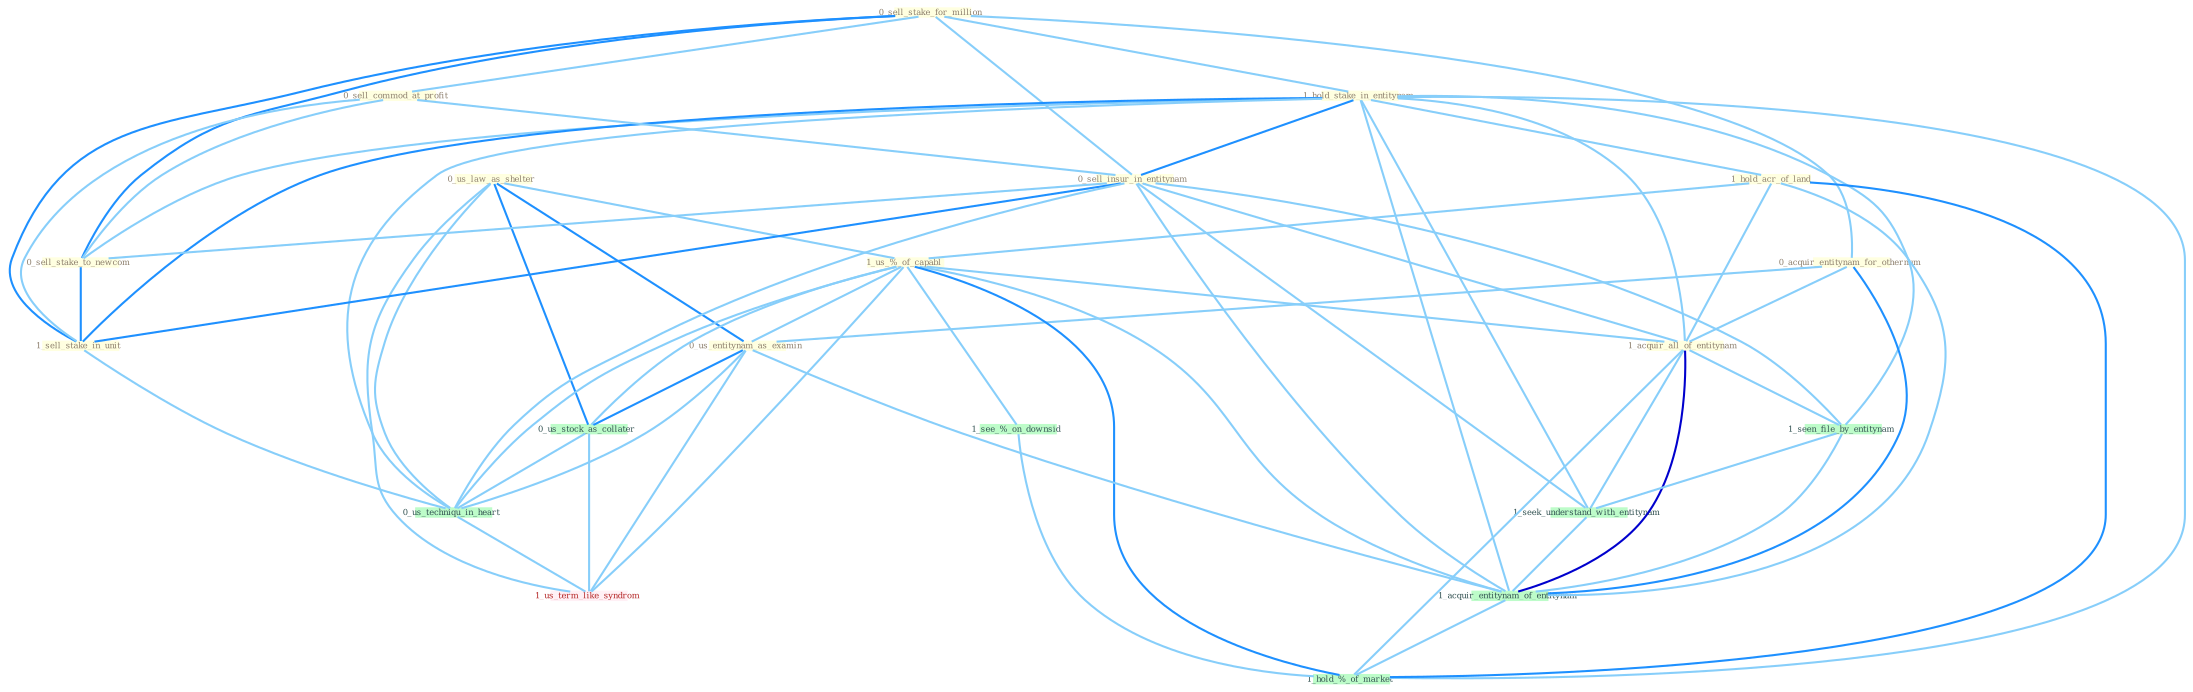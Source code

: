 Graph G{ 
    node
    [shape=polygon,style=filled,width=.5,height=.06,color="#BDFCC9",fixedsize=true,fontsize=4,
    fontcolor="#2f4f4f"];
    {node
    [color="#ffffe0", fontcolor="#8b7d6b"] "0_us_law_as_shelter " "0_sell_stake_for_million " "1_hold_stake_in_entitynam " "1_hold_acr_of_land " "0_acquir_entitynam_for_othernum " "0_sell_commod_at_profit " "1_us_%_of_capabl " "0_sell_insur_in_entitynam " "0_us_entitynam_as_examin " "0_sell_stake_to_newcom " "1_acquir_all_of_entitynam " "1_sell_stake_in_unit "}
{node [color="#fff0f5", fontcolor="#b22222"] "1_us_term_like_syndrom "}
edge [color="#B0E2FF"];

	"0_us_law_as_shelter " -- "1_us_%_of_capabl " [w="1", color="#87cefa" ];
	"0_us_law_as_shelter " -- "0_us_entitynam_as_examin " [w="2", color="#1e90ff" , len=0.8];
	"0_us_law_as_shelter " -- "0_us_stock_as_collater " [w="2", color="#1e90ff" , len=0.8];
	"0_us_law_as_shelter " -- "0_us_techniqu_in_heart " [w="1", color="#87cefa" ];
	"0_us_law_as_shelter " -- "1_us_term_like_syndrom " [w="1", color="#87cefa" ];
	"0_sell_stake_for_million " -- "1_hold_stake_in_entitynam " [w="1", color="#87cefa" ];
	"0_sell_stake_for_million " -- "0_acquir_entitynam_for_othernum " [w="1", color="#87cefa" ];
	"0_sell_stake_for_million " -- "0_sell_commod_at_profit " [w="1", color="#87cefa" ];
	"0_sell_stake_for_million " -- "0_sell_insur_in_entitynam " [w="1", color="#87cefa" ];
	"0_sell_stake_for_million " -- "0_sell_stake_to_newcom " [w="2", color="#1e90ff" , len=0.8];
	"0_sell_stake_for_million " -- "1_sell_stake_in_unit " [w="2", color="#1e90ff" , len=0.8];
	"1_hold_stake_in_entitynam " -- "1_hold_acr_of_land " [w="1", color="#87cefa" ];
	"1_hold_stake_in_entitynam " -- "0_sell_insur_in_entitynam " [w="2", color="#1e90ff" , len=0.8];
	"1_hold_stake_in_entitynam " -- "0_sell_stake_to_newcom " [w="1", color="#87cefa" ];
	"1_hold_stake_in_entitynam " -- "1_acquir_all_of_entitynam " [w="1", color="#87cefa" ];
	"1_hold_stake_in_entitynam " -- "1_sell_stake_in_unit " [w="2", color="#1e90ff" , len=0.8];
	"1_hold_stake_in_entitynam " -- "1_seen_file_by_entitynam " [w="1", color="#87cefa" ];
	"1_hold_stake_in_entitynam " -- "1_seek_understand_with_entitynam " [w="1", color="#87cefa" ];
	"1_hold_stake_in_entitynam " -- "1_acquir_entitynam_of_entitynam " [w="1", color="#87cefa" ];
	"1_hold_stake_in_entitynam " -- "0_us_techniqu_in_heart " [w="1", color="#87cefa" ];
	"1_hold_stake_in_entitynam " -- "1_hold_%_of_market " [w="1", color="#87cefa" ];
	"1_hold_acr_of_land " -- "1_us_%_of_capabl " [w="1", color="#87cefa" ];
	"1_hold_acr_of_land " -- "1_acquir_all_of_entitynam " [w="1", color="#87cefa" ];
	"1_hold_acr_of_land " -- "1_acquir_entitynam_of_entitynam " [w="1", color="#87cefa" ];
	"1_hold_acr_of_land " -- "1_hold_%_of_market " [w="2", color="#1e90ff" , len=0.8];
	"0_acquir_entitynam_for_othernum " -- "0_us_entitynam_as_examin " [w="1", color="#87cefa" ];
	"0_acquir_entitynam_for_othernum " -- "1_acquir_all_of_entitynam " [w="1", color="#87cefa" ];
	"0_acquir_entitynam_for_othernum " -- "1_acquir_entitynam_of_entitynam " [w="2", color="#1e90ff" , len=0.8];
	"0_sell_commod_at_profit " -- "0_sell_insur_in_entitynam " [w="1", color="#87cefa" ];
	"0_sell_commod_at_profit " -- "0_sell_stake_to_newcom " [w="1", color="#87cefa" ];
	"0_sell_commod_at_profit " -- "1_sell_stake_in_unit " [w="1", color="#87cefa" ];
	"1_us_%_of_capabl " -- "0_us_entitynam_as_examin " [w="1", color="#87cefa" ];
	"1_us_%_of_capabl " -- "1_acquir_all_of_entitynam " [w="1", color="#87cefa" ];
	"1_us_%_of_capabl " -- "0_us_stock_as_collater " [w="1", color="#87cefa" ];
	"1_us_%_of_capabl " -- "1_acquir_entitynam_of_entitynam " [w="1", color="#87cefa" ];
	"1_us_%_of_capabl " -- "0_us_techniqu_in_heart " [w="1", color="#87cefa" ];
	"1_us_%_of_capabl " -- "1_see_%_on_downsid " [w="1", color="#87cefa" ];
	"1_us_%_of_capabl " -- "1_us_term_like_syndrom " [w="1", color="#87cefa" ];
	"1_us_%_of_capabl " -- "1_hold_%_of_market " [w="2", color="#1e90ff" , len=0.8];
	"0_sell_insur_in_entitynam " -- "0_sell_stake_to_newcom " [w="1", color="#87cefa" ];
	"0_sell_insur_in_entitynam " -- "1_acquir_all_of_entitynam " [w="1", color="#87cefa" ];
	"0_sell_insur_in_entitynam " -- "1_sell_stake_in_unit " [w="2", color="#1e90ff" , len=0.8];
	"0_sell_insur_in_entitynam " -- "1_seen_file_by_entitynam " [w="1", color="#87cefa" ];
	"0_sell_insur_in_entitynam " -- "1_seek_understand_with_entitynam " [w="1", color="#87cefa" ];
	"0_sell_insur_in_entitynam " -- "1_acquir_entitynam_of_entitynam " [w="1", color="#87cefa" ];
	"0_sell_insur_in_entitynam " -- "0_us_techniqu_in_heart " [w="1", color="#87cefa" ];
	"0_us_entitynam_as_examin " -- "0_us_stock_as_collater " [w="2", color="#1e90ff" , len=0.8];
	"0_us_entitynam_as_examin " -- "1_acquir_entitynam_of_entitynam " [w="1", color="#87cefa" ];
	"0_us_entitynam_as_examin " -- "0_us_techniqu_in_heart " [w="1", color="#87cefa" ];
	"0_us_entitynam_as_examin " -- "1_us_term_like_syndrom " [w="1", color="#87cefa" ];
	"0_sell_stake_to_newcom " -- "1_sell_stake_in_unit " [w="2", color="#1e90ff" , len=0.8];
	"1_acquir_all_of_entitynam " -- "1_seen_file_by_entitynam " [w="1", color="#87cefa" ];
	"1_acquir_all_of_entitynam " -- "1_seek_understand_with_entitynam " [w="1", color="#87cefa" ];
	"1_acquir_all_of_entitynam " -- "1_acquir_entitynam_of_entitynam " [w="3", color="#0000cd" , len=0.6];
	"1_acquir_all_of_entitynam " -- "1_hold_%_of_market " [w="1", color="#87cefa" ];
	"1_sell_stake_in_unit " -- "0_us_techniqu_in_heart " [w="1", color="#87cefa" ];
	"1_seen_file_by_entitynam " -- "1_seek_understand_with_entitynam " [w="1", color="#87cefa" ];
	"1_seen_file_by_entitynam " -- "1_acquir_entitynam_of_entitynam " [w="1", color="#87cefa" ];
	"0_us_stock_as_collater " -- "0_us_techniqu_in_heart " [w="1", color="#87cefa" ];
	"0_us_stock_as_collater " -- "1_us_term_like_syndrom " [w="1", color="#87cefa" ];
	"1_seek_understand_with_entitynam " -- "1_acquir_entitynam_of_entitynam " [w="1", color="#87cefa" ];
	"1_acquir_entitynam_of_entitynam " -- "1_hold_%_of_market " [w="1", color="#87cefa" ];
	"0_us_techniqu_in_heart " -- "1_us_term_like_syndrom " [w="1", color="#87cefa" ];
	"1_see_%_on_downsid " -- "1_hold_%_of_market " [w="1", color="#87cefa" ];
}